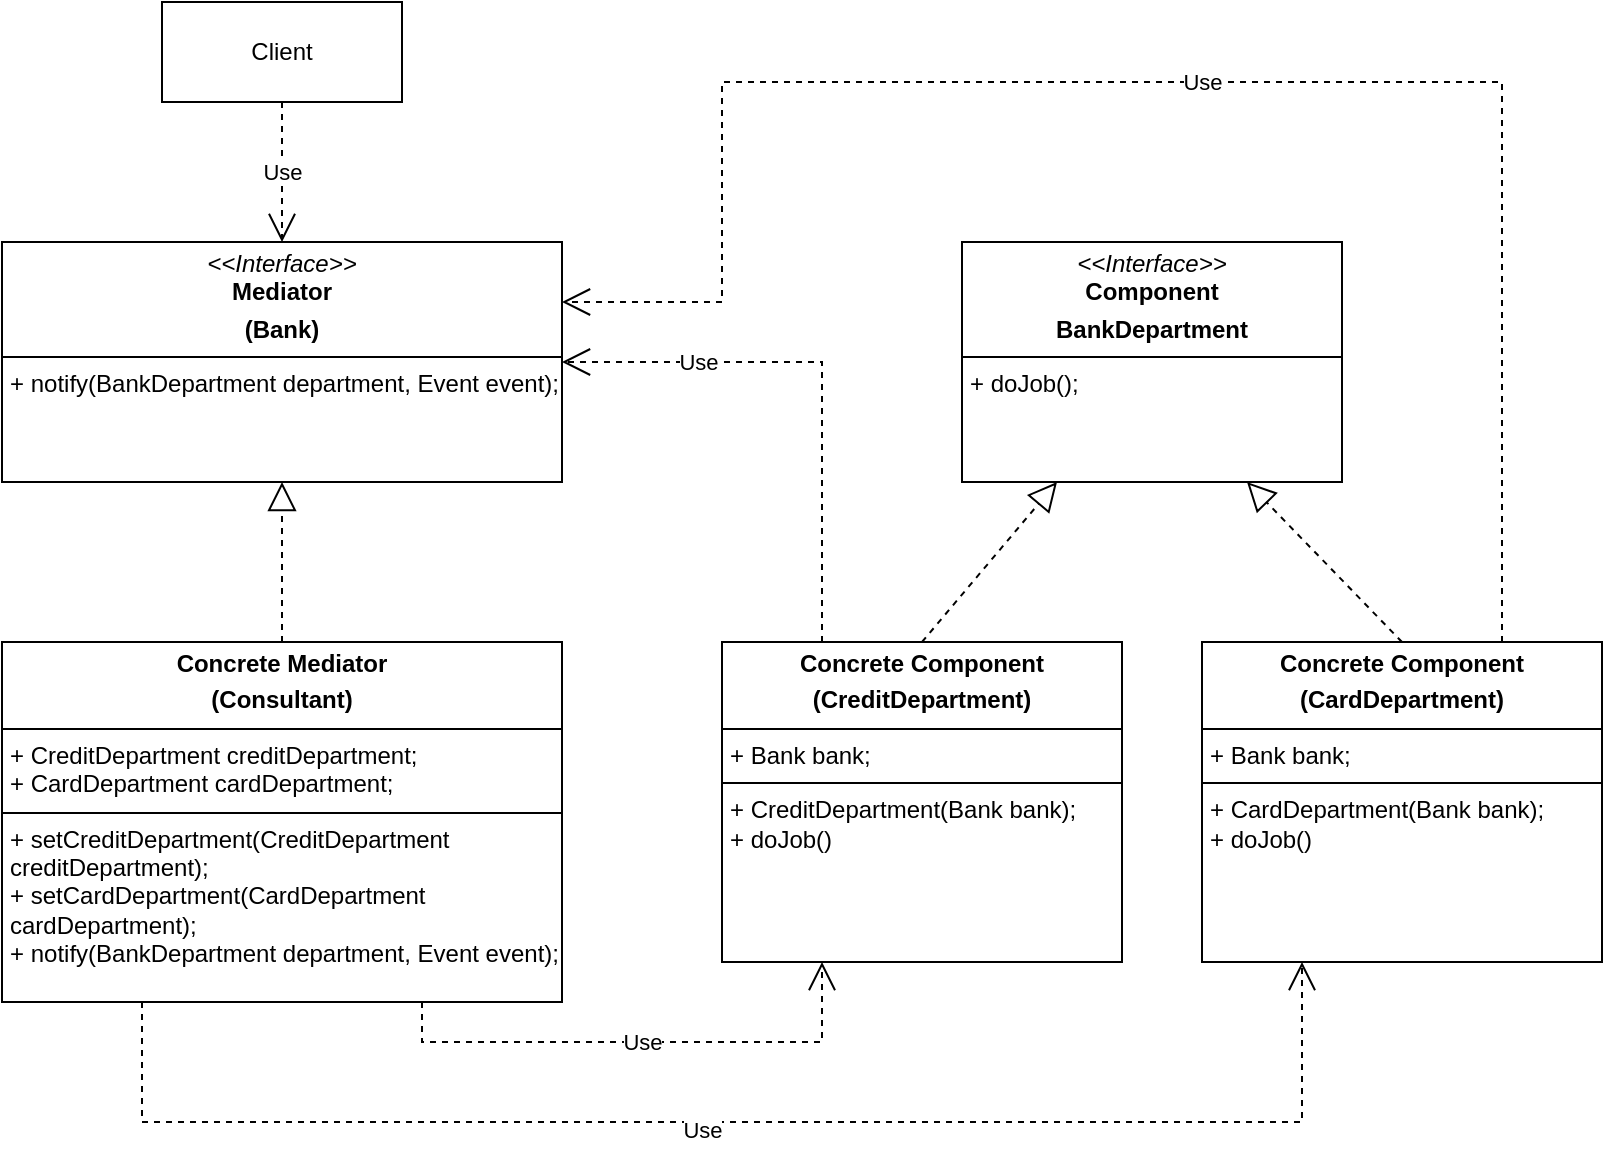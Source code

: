 <mxfile version="28.2.5">
  <diagram name="Страница — 1" id="bhRO3gDnZ_tKvnX8hdyl">
    <mxGraphModel dx="1281" dy="562" grid="1" gridSize="10" guides="1" tooltips="1" connect="1" arrows="1" fold="1" page="1" pageScale="1" pageWidth="1169" pageHeight="827" math="0" shadow="0">
      <root>
        <mxCell id="0" />
        <mxCell id="1" parent="0" />
        <mxCell id="PS2QSRCx5PqmOkprqyA2-1" value="&lt;p style=&quot;margin:0px;margin-top:4px;text-align:center;&quot;&gt;&lt;i&gt;&amp;lt;&amp;lt;Interface&amp;gt;&amp;gt;&lt;/i&gt;&lt;br&gt;&lt;b&gt;Mediator&lt;/b&gt;&lt;/p&gt;&lt;p style=&quot;margin:0px;margin-top:4px;text-align:center;&quot;&gt;&lt;b&gt;(Bank)&lt;/b&gt;&lt;/p&gt;&lt;hr size=&quot;1&quot; style=&quot;border-style:solid;&quot;&gt;&lt;p style=&quot;margin:0px;margin-left:4px;&quot;&gt;+ notify(BankDepartment department, Event event);&lt;br&gt;&lt;/p&gt;" style="verticalAlign=top;align=left;overflow=fill;html=1;whiteSpace=wrap;" vertex="1" parent="1">
          <mxGeometry x="120" y="160" width="280" height="120" as="geometry" />
        </mxCell>
        <mxCell id="PS2QSRCx5PqmOkprqyA2-2" value="&lt;p style=&quot;margin:0px;margin-top:4px;text-align:center;&quot;&gt;&lt;b&gt;Concrete Mediator&lt;/b&gt;&lt;/p&gt;&lt;p style=&quot;margin:0px;margin-top:4px;text-align:center;&quot;&gt;&lt;b&gt;(Consultant)&lt;/b&gt;&lt;/p&gt;&lt;hr size=&quot;1&quot; style=&quot;border-style:solid;&quot;&gt;&lt;p style=&quot;margin:0px;margin-left:4px;&quot;&gt;+ CreditDepartment creditDepartment;&lt;/p&gt;&lt;p style=&quot;margin:0px;margin-left:4px;&quot;&gt;+ CardDepartment cardDepartment;&lt;/p&gt;&lt;hr size=&quot;1&quot; style=&quot;border-style:solid;&quot;&gt;&lt;p style=&quot;margin:0px;margin-left:4px;&quot;&gt;+ setCreditDepartment(&lt;span style=&quot;background-color: transparent; color: light-dark(rgb(0, 0, 0), rgb(255, 255, 255));&quot;&gt;CreditDepartment creditDepartment&lt;/span&gt;&lt;span style=&quot;background-color: transparent; color: light-dark(rgb(0, 0, 0), rgb(255, 255, 255));&quot;&gt;);&lt;/span&gt;&lt;/p&gt;&lt;p style=&quot;margin:0px;margin-left:4px;&quot;&gt;&lt;span style=&quot;background-color: transparent; color: light-dark(rgb(0, 0, 0), rgb(255, 255, 255));&quot;&gt;+ set&lt;/span&gt;&lt;span style=&quot;background-color: transparent; color: light-dark(rgb(0, 0, 0), rgb(255, 255, 255));&quot;&gt;CardDepartment(&lt;/span&gt;&lt;span style=&quot;background-color: transparent; color: light-dark(rgb(0, 0, 0), rgb(255, 255, 255));&quot;&gt;CardDepartment cardDepartment&lt;/span&gt;&lt;span style=&quot;background-color: transparent; color: light-dark(rgb(0, 0, 0), rgb(255, 255, 255));&quot;&gt;);&lt;/span&gt;&lt;/p&gt;&lt;p style=&quot;margin:0px;margin-left:4px;&quot;&gt;+ notify(BankDepartment department, Event event);&lt;span style=&quot;background-color: transparent; color: light-dark(rgb(0, 0, 0), rgb(255, 255, 255));&quot;&gt;&lt;/span&gt;&lt;/p&gt;" style="verticalAlign=top;align=left;overflow=fill;html=1;whiteSpace=wrap;" vertex="1" parent="1">
          <mxGeometry x="120" y="360" width="280" height="180" as="geometry" />
        </mxCell>
        <mxCell id="PS2QSRCx5PqmOkprqyA2-3" value="&lt;p style=&quot;margin:0px;margin-top:4px;text-align:center;&quot;&gt;&lt;i&gt;&amp;lt;&amp;lt;Interface&amp;gt;&amp;gt;&lt;/i&gt;&lt;br&gt;&lt;b&gt;Component&lt;/b&gt;&lt;/p&gt;&lt;p style=&quot;margin:0px;margin-top:4px;text-align:center;&quot;&gt;&lt;b&gt;BankDepartment&lt;/b&gt;&lt;/p&gt;&lt;hr size=&quot;1&quot; style=&quot;border-style:solid;&quot;&gt;&lt;p style=&quot;margin:0px;margin-left:4px;&quot;&gt;+ doJob();&lt;br&gt;&lt;/p&gt;" style="verticalAlign=top;align=left;overflow=fill;html=1;whiteSpace=wrap;" vertex="1" parent="1">
          <mxGeometry x="600" y="160" width="190" height="120" as="geometry" />
        </mxCell>
        <mxCell id="PS2QSRCx5PqmOkprqyA2-4" value="&lt;p style=&quot;margin:0px;margin-top:4px;text-align:center;&quot;&gt;&lt;b&gt;Concrete Component&lt;/b&gt;&lt;/p&gt;&lt;p style=&quot;margin:0px;margin-top:4px;text-align:center;&quot;&gt;&lt;b&gt;(CreditDepartment)&lt;/b&gt;&lt;/p&gt;&lt;hr size=&quot;1&quot; style=&quot;border-style:solid;&quot;&gt;&lt;p style=&quot;margin:0px;margin-left:4px;&quot;&gt;+ Bank bank;&lt;/p&gt;&lt;hr size=&quot;1&quot; style=&quot;border-style:solid;&quot;&gt;&lt;p style=&quot;margin:0px;margin-left:4px;&quot;&gt;+ CreditDepartment(Bank bank);&lt;/p&gt;&lt;p style=&quot;margin:0px;margin-left:4px;&quot;&gt;+ doJob()&lt;/p&gt;" style="verticalAlign=top;align=left;overflow=fill;html=1;whiteSpace=wrap;" vertex="1" parent="1">
          <mxGeometry x="480" y="360" width="200" height="160" as="geometry" />
        </mxCell>
        <mxCell id="PS2QSRCx5PqmOkprqyA2-5" value="&lt;p style=&quot;margin:0px;margin-top:4px;text-align:center;&quot;&gt;&lt;b&gt;Concrete Component&lt;/b&gt;&lt;/p&gt;&lt;p style=&quot;margin:0px;margin-top:4px;text-align:center;&quot;&gt;&lt;b&gt;(CardDepartment)&lt;/b&gt;&lt;/p&gt;&lt;hr size=&quot;1&quot; style=&quot;border-style:solid;&quot;&gt;&lt;p style=&quot;margin:0px;margin-left:4px;&quot;&gt;+ Bank bank;&lt;/p&gt;&lt;hr size=&quot;1&quot; style=&quot;border-style:solid;&quot;&gt;&lt;p style=&quot;margin:0px;margin-left:4px;&quot;&gt;+ CardDepartment(Bank bank);&lt;/p&gt;&lt;p style=&quot;margin:0px;margin-left:4px;&quot;&gt;+ doJob()&lt;/p&gt;" style="verticalAlign=top;align=left;overflow=fill;html=1;whiteSpace=wrap;" vertex="1" parent="1">
          <mxGeometry x="720" y="360" width="200" height="160" as="geometry" />
        </mxCell>
        <mxCell id="PS2QSRCx5PqmOkprqyA2-6" value="" style="endArrow=block;dashed=1;endFill=0;endSize=12;html=1;rounded=0;exitX=0.5;exitY=0;exitDx=0;exitDy=0;entryX=0.25;entryY=1;entryDx=0;entryDy=0;" edge="1" parent="1" source="PS2QSRCx5PqmOkprqyA2-4" target="PS2QSRCx5PqmOkprqyA2-3">
          <mxGeometry width="160" relative="1" as="geometry">
            <mxPoint x="500" y="310" as="sourcePoint" />
            <mxPoint x="660" y="310" as="targetPoint" />
          </mxGeometry>
        </mxCell>
        <mxCell id="PS2QSRCx5PqmOkprqyA2-7" value="" style="endArrow=block;dashed=1;endFill=0;endSize=12;html=1;rounded=0;exitX=0.5;exitY=0;exitDx=0;exitDy=0;entryX=0.75;entryY=1;entryDx=0;entryDy=0;" edge="1" parent="1" source="PS2QSRCx5PqmOkprqyA2-5" target="PS2QSRCx5PqmOkprqyA2-3">
          <mxGeometry width="160" relative="1" as="geometry">
            <mxPoint x="500" y="310" as="sourcePoint" />
            <mxPoint x="660" y="310" as="targetPoint" />
          </mxGeometry>
        </mxCell>
        <mxCell id="PS2QSRCx5PqmOkprqyA2-8" value="" style="endArrow=block;dashed=1;endFill=0;endSize=12;html=1;rounded=0;exitX=0.5;exitY=0;exitDx=0;exitDy=0;entryX=0.5;entryY=1;entryDx=0;entryDy=0;" edge="1" parent="1" source="PS2QSRCx5PqmOkprqyA2-2" target="PS2QSRCx5PqmOkprqyA2-1">
          <mxGeometry width="160" relative="1" as="geometry">
            <mxPoint x="500" y="310" as="sourcePoint" />
            <mxPoint x="660" y="310" as="targetPoint" />
          </mxGeometry>
        </mxCell>
        <mxCell id="PS2QSRCx5PqmOkprqyA2-9" value="Client" style="html=1;whiteSpace=wrap;" vertex="1" parent="1">
          <mxGeometry x="200" y="40" width="120" height="50" as="geometry" />
        </mxCell>
        <mxCell id="PS2QSRCx5PqmOkprqyA2-11" value="Use" style="endArrow=open;endSize=12;dashed=1;html=1;rounded=0;exitX=0.5;exitY=1;exitDx=0;exitDy=0;entryX=0.5;entryY=0;entryDx=0;entryDy=0;" edge="1" parent="1" source="PS2QSRCx5PqmOkprqyA2-9" target="PS2QSRCx5PqmOkprqyA2-1">
          <mxGeometry width="160" relative="1" as="geometry">
            <mxPoint x="500" y="310" as="sourcePoint" />
            <mxPoint x="660" y="310" as="targetPoint" />
          </mxGeometry>
        </mxCell>
        <mxCell id="PS2QSRCx5PqmOkprqyA2-12" value="Use" style="endArrow=open;endSize=12;dashed=1;html=1;rounded=0;exitX=0.25;exitY=1;exitDx=0;exitDy=0;entryX=0.25;entryY=1;entryDx=0;entryDy=0;" edge="1" parent="1" source="PS2QSRCx5PqmOkprqyA2-2" target="PS2QSRCx5PqmOkprqyA2-5">
          <mxGeometry x="-0.056" y="-4" width="160" relative="1" as="geometry">
            <mxPoint x="500" y="410" as="sourcePoint" />
            <mxPoint x="850" y="600" as="targetPoint" />
            <Array as="points">
              <mxPoint x="190" y="600" />
              <mxPoint x="770" y="600" />
            </Array>
            <mxPoint as="offset" />
          </mxGeometry>
        </mxCell>
        <mxCell id="PS2QSRCx5PqmOkprqyA2-14" value="Use" style="endArrow=open;endSize=12;dashed=1;html=1;rounded=0;exitX=0.75;exitY=1;exitDx=0;exitDy=0;entryX=0.25;entryY=1;entryDx=0;entryDy=0;" edge="1" parent="1" source="PS2QSRCx5PqmOkprqyA2-2" target="PS2QSRCx5PqmOkprqyA2-4">
          <mxGeometry width="160" relative="1" as="geometry">
            <mxPoint x="500" y="410" as="sourcePoint" />
            <mxPoint x="600" y="560" as="targetPoint" />
            <Array as="points">
              <mxPoint x="330" y="560" />
              <mxPoint x="530" y="560" />
            </Array>
          </mxGeometry>
        </mxCell>
        <mxCell id="PS2QSRCx5PqmOkprqyA2-16" value="Use" style="endArrow=open;endSize=12;dashed=1;html=1;rounded=0;exitX=0.25;exitY=0;exitDx=0;exitDy=0;entryX=1;entryY=0.5;entryDx=0;entryDy=0;" edge="1" parent="1" source="PS2QSRCx5PqmOkprqyA2-4" target="PS2QSRCx5PqmOkprqyA2-1">
          <mxGeometry x="0.5" width="160" relative="1" as="geometry">
            <mxPoint x="500" y="310" as="sourcePoint" />
            <mxPoint x="530" y="200" as="targetPoint" />
            <Array as="points">
              <mxPoint x="530" y="220" />
            </Array>
            <mxPoint as="offset" />
          </mxGeometry>
        </mxCell>
        <mxCell id="PS2QSRCx5PqmOkprqyA2-17" value="Use" style="endArrow=open;endSize=12;dashed=1;html=1;rounded=0;exitX=0.75;exitY=0;exitDx=0;exitDy=0;entryX=1;entryY=0.25;entryDx=0;entryDy=0;" edge="1" parent="1" source="PS2QSRCx5PqmOkprqyA2-5" target="PS2QSRCx5PqmOkprqyA2-1">
          <mxGeometry width="160" relative="1" as="geometry">
            <mxPoint x="500" y="310" as="sourcePoint" />
            <mxPoint x="660" y="310" as="targetPoint" />
            <Array as="points">
              <mxPoint x="870" y="80" />
              <mxPoint x="480" y="80" />
              <mxPoint x="480" y="190" />
            </Array>
          </mxGeometry>
        </mxCell>
      </root>
    </mxGraphModel>
  </diagram>
</mxfile>
